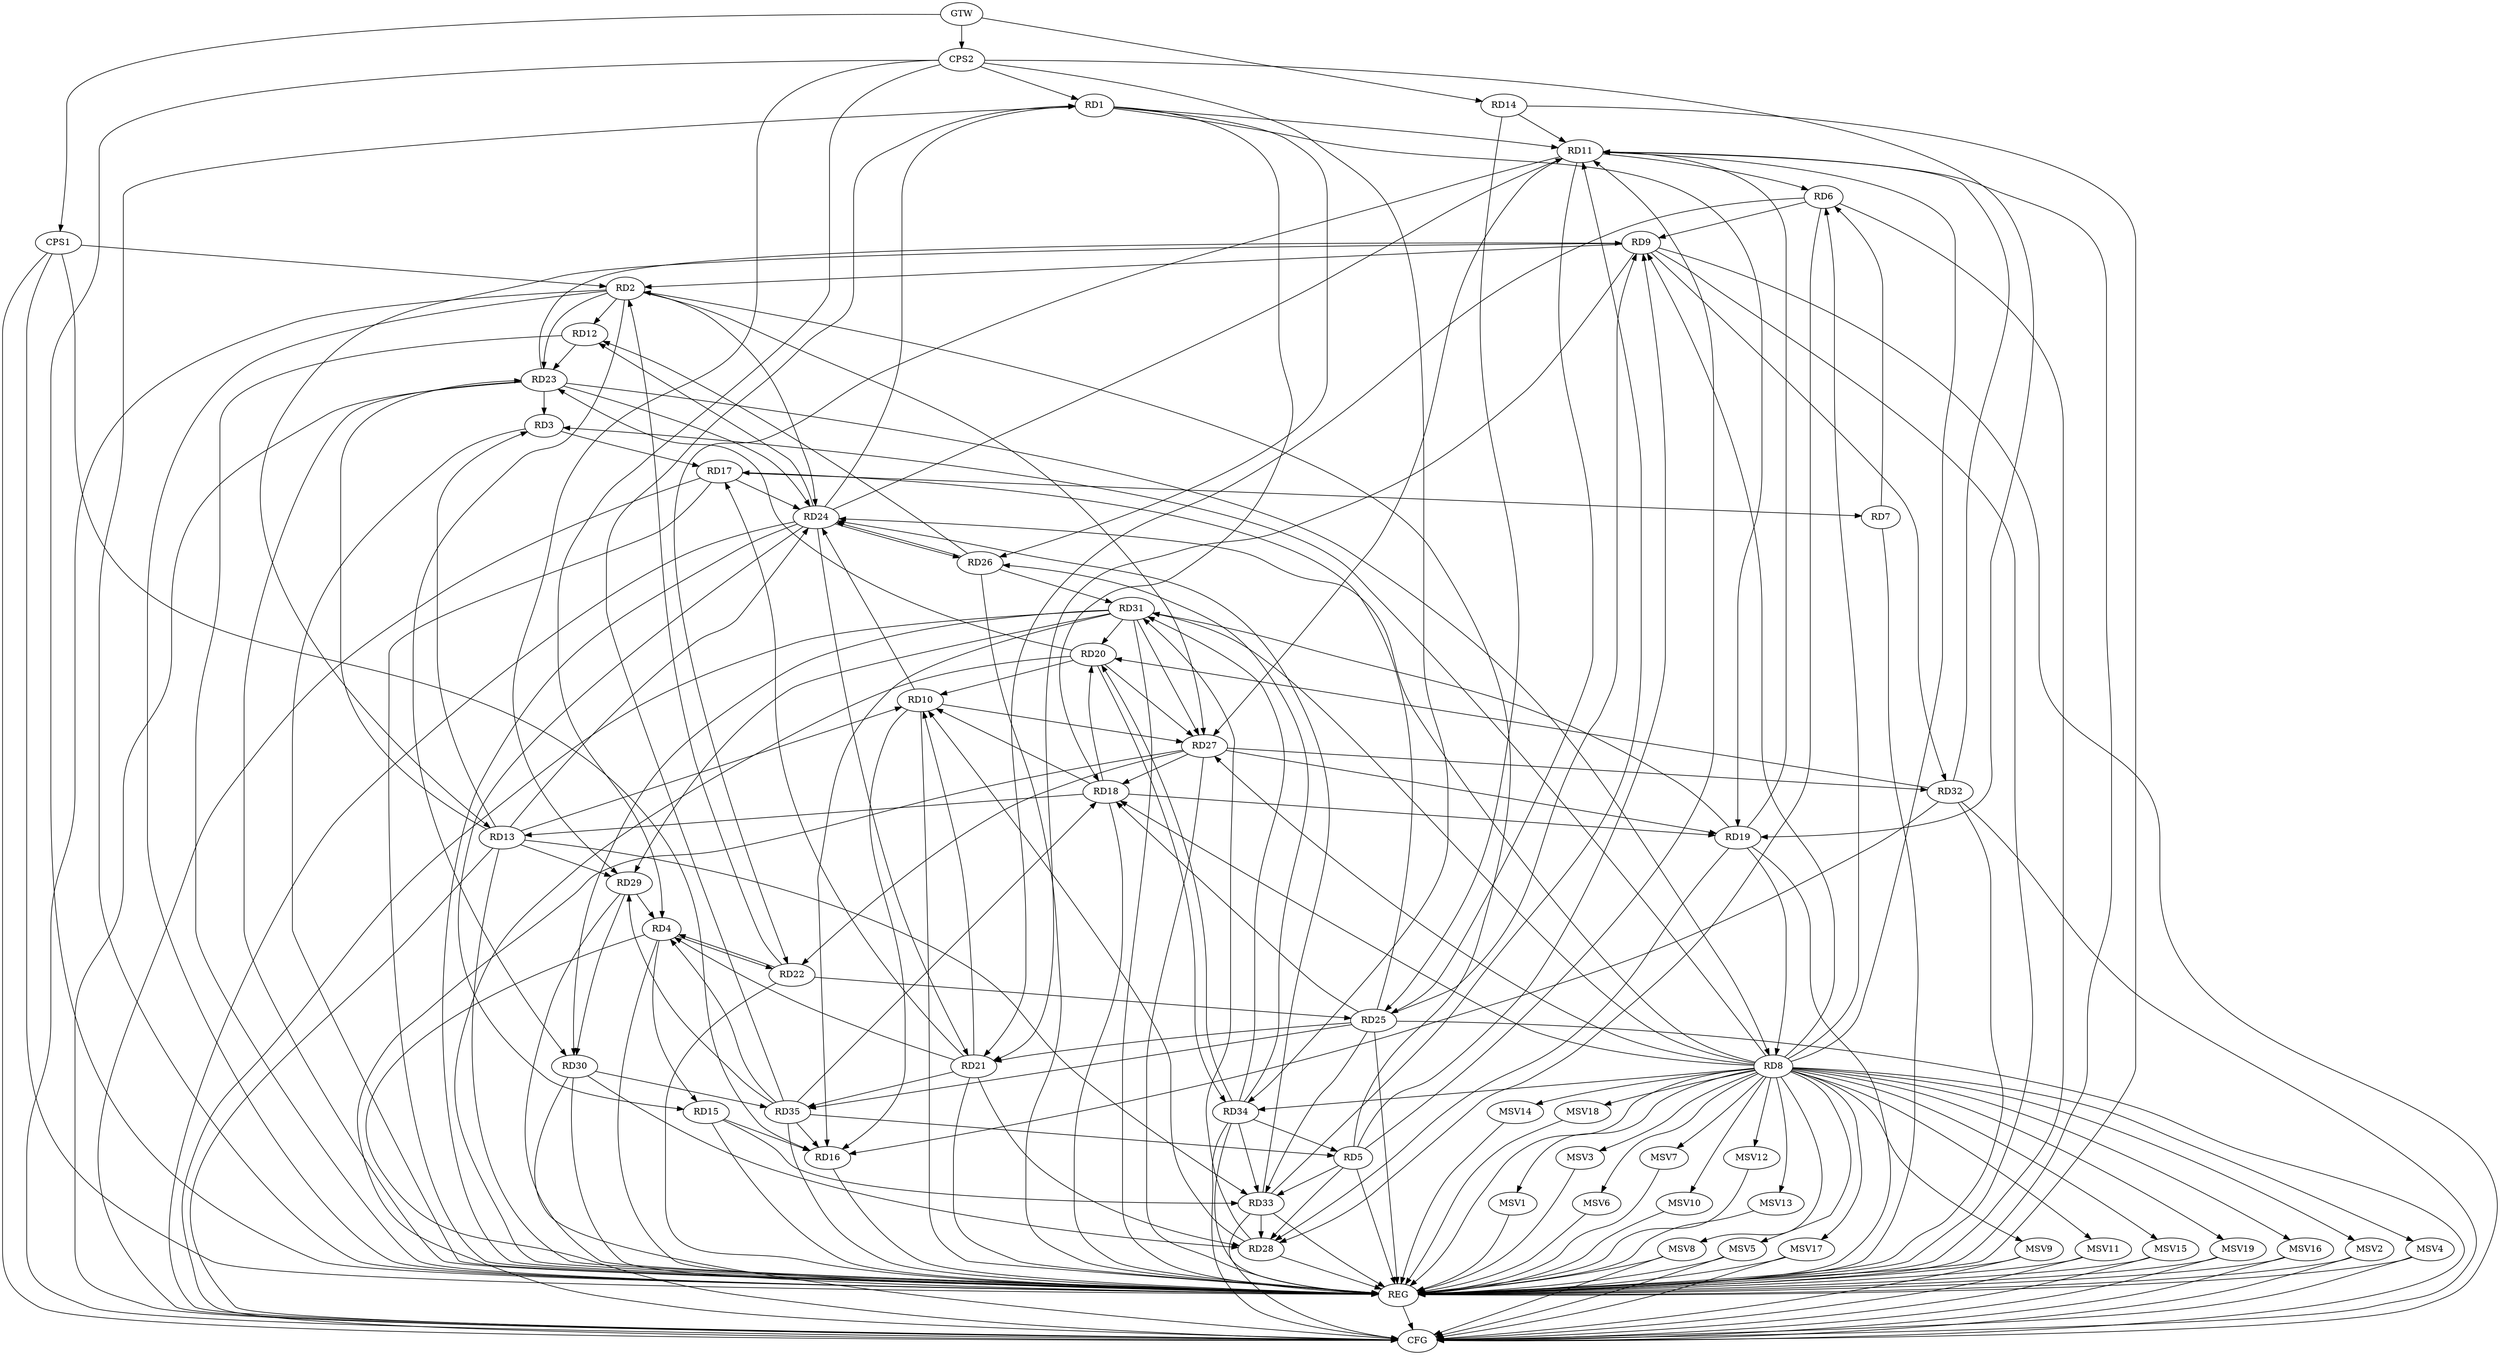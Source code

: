 strict digraph G {
  RD1 [ label="RD1" ];
  RD2 [ label="RD2" ];
  RD3 [ label="RD3" ];
  RD4 [ label="RD4" ];
  RD5 [ label="RD5" ];
  RD6 [ label="RD6" ];
  RD7 [ label="RD7" ];
  RD8 [ label="RD8" ];
  RD9 [ label="RD9" ];
  RD10 [ label="RD10" ];
  RD11 [ label="RD11" ];
  RD12 [ label="RD12" ];
  RD13 [ label="RD13" ];
  RD14 [ label="RD14" ];
  RD15 [ label="RD15" ];
  RD16 [ label="RD16" ];
  RD17 [ label="RD17" ];
  RD18 [ label="RD18" ];
  RD19 [ label="RD19" ];
  RD20 [ label="RD20" ];
  RD21 [ label="RD21" ];
  RD22 [ label="RD22" ];
  RD23 [ label="RD23" ];
  RD24 [ label="RD24" ];
  RD25 [ label="RD25" ];
  RD26 [ label="RD26" ];
  RD27 [ label="RD27" ];
  RD28 [ label="RD28" ];
  RD29 [ label="RD29" ];
  RD30 [ label="RD30" ];
  RD31 [ label="RD31" ];
  RD32 [ label="RD32" ];
  RD33 [ label="RD33" ];
  RD34 [ label="RD34" ];
  RD35 [ label="RD35" ];
  CPS1 [ label="CPS1" ];
  CPS2 [ label="CPS2" ];
  GTW [ label="GTW" ];
  REG [ label="REG" ];
  CFG [ label="CFG" ];
  MSV1 [ label="MSV1" ];
  MSV2 [ label="MSV2" ];
  MSV3 [ label="MSV3" ];
  MSV4 [ label="MSV4" ];
  MSV5 [ label="MSV5" ];
  MSV6 [ label="MSV6" ];
  MSV7 [ label="MSV7" ];
  MSV8 [ label="MSV8" ];
  MSV9 [ label="MSV9" ];
  MSV10 [ label="MSV10" ];
  MSV11 [ label="MSV11" ];
  MSV12 [ label="MSV12" ];
  MSV13 [ label="MSV13" ];
  MSV14 [ label="MSV14" ];
  MSV15 [ label="MSV15" ];
  MSV16 [ label="MSV16" ];
  MSV17 [ label="MSV17" ];
  MSV18 [ label="MSV18" ];
  MSV19 [ label="MSV19" ];
  RD1 -> RD11;
  RD1 -> RD18;
  RD1 -> RD19;
  RD24 -> RD1;
  RD1 -> RD26;
  RD35 -> RD1;
  RD5 -> RD2;
  RD9 -> RD2;
  RD2 -> RD12;
  RD22 -> RD2;
  RD2 -> RD23;
  RD2 -> RD24;
  RD2 -> RD27;
  RD2 -> RD30;
  RD8 -> RD3;
  RD13 -> RD3;
  RD3 -> RD17;
  RD23 -> RD3;
  RD4 -> RD15;
  RD21 -> RD4;
  RD4 -> RD22;
  RD22 -> RD4;
  RD29 -> RD4;
  RD35 -> RD4;
  RD5 -> RD9;
  RD5 -> RD11;
  RD5 -> RD28;
  RD5 -> RD33;
  RD34 -> RD5;
  RD35 -> RD5;
  RD7 -> RD6;
  RD8 -> RD6;
  RD6 -> RD9;
  RD11 -> RD6;
  RD6 -> RD21;
  RD6 -> RD28;
  RD17 -> RD7;
  RD8 -> RD9;
  RD8 -> RD11;
  RD8 -> RD18;
  RD19 -> RD8;
  RD23 -> RD8;
  RD8 -> RD24;
  RD8 -> RD27;
  RD8 -> RD31;
  RD8 -> RD34;
  RD9 -> RD13;
  RD9 -> RD21;
  RD23 -> RD9;
  RD25 -> RD9;
  RD9 -> RD32;
  RD13 -> RD10;
  RD10 -> RD16;
  RD18 -> RD10;
  RD20 -> RD10;
  RD21 -> RD10;
  RD10 -> RD24;
  RD10 -> RD27;
  RD28 -> RD10;
  RD14 -> RD11;
  RD19 -> RD11;
  RD11 -> RD22;
  RD24 -> RD11;
  RD11 -> RD25;
  RD11 -> RD27;
  RD32 -> RD11;
  RD33 -> RD11;
  RD12 -> RD23;
  RD24 -> RD12;
  RD26 -> RD12;
  RD18 -> RD13;
  RD13 -> RD23;
  RD13 -> RD24;
  RD13 -> RD29;
  RD13 -> RD33;
  RD14 -> RD25;
  RD15 -> RD16;
  RD24 -> RD15;
  RD15 -> RD33;
  RD31 -> RD16;
  RD32 -> RD16;
  RD35 -> RD16;
  RD21 -> RD17;
  RD17 -> RD24;
  RD25 -> RD17;
  RD18 -> RD19;
  RD18 -> RD20;
  RD25 -> RD18;
  RD27 -> RD18;
  RD35 -> RD18;
  RD27 -> RD19;
  RD19 -> RD28;
  RD19 -> RD31;
  RD20 -> RD23;
  RD20 -> RD27;
  RD31 -> RD20;
  RD32 -> RD20;
  RD20 -> RD34;
  RD34 -> RD20;
  RD24 -> RD21;
  RD25 -> RD21;
  RD21 -> RD28;
  RD21 -> RD35;
  RD22 -> RD25;
  RD27 -> RD22;
  RD23 -> RD24;
  RD24 -> RD26;
  RD26 -> RD24;
  RD33 -> RD24;
  RD25 -> RD33;
  RD25 -> RD35;
  RD26 -> RD31;
  RD34 -> RD26;
  RD31 -> RD27;
  RD27 -> RD32;
  RD30 -> RD28;
  RD28 -> RD31;
  RD33 -> RD28;
  RD29 -> RD30;
  RD31 -> RD29;
  RD35 -> RD29;
  RD31 -> RD30;
  RD30 -> RD35;
  RD34 -> RD31;
  RD34 -> RD33;
  CPS1 -> RD16;
  CPS1 -> RD2;
  CPS2 -> RD4;
  CPS2 -> RD19;
  CPS2 -> RD1;
  CPS2 -> RD34;
  CPS2 -> RD29;
  GTW -> RD14;
  GTW -> CPS1;
  GTW -> CPS2;
  RD1 -> REG;
  RD2 -> REG;
  RD3 -> REG;
  RD4 -> REG;
  RD5 -> REG;
  RD6 -> REG;
  RD7 -> REG;
  RD8 -> REG;
  RD9 -> REG;
  RD10 -> REG;
  RD11 -> REG;
  RD12 -> REG;
  RD13 -> REG;
  RD14 -> REG;
  RD15 -> REG;
  RD16 -> REG;
  RD17 -> REG;
  RD18 -> REG;
  RD19 -> REG;
  RD20 -> REG;
  RD21 -> REG;
  RD22 -> REG;
  RD23 -> REG;
  RD24 -> REG;
  RD25 -> REG;
  RD26 -> REG;
  RD27 -> REG;
  RD28 -> REG;
  RD29 -> REG;
  RD30 -> REG;
  RD31 -> REG;
  RD32 -> REG;
  RD33 -> REG;
  RD34 -> REG;
  RD35 -> REG;
  CPS1 -> REG;
  CPS2 -> REG;
  CPS1 -> CFG;
  RD9 -> CFG;
  RD33 -> CFG;
  RD30 -> CFG;
  RD34 -> CFG;
  RD25 -> CFG;
  RD27 -> CFG;
  RD32 -> CFG;
  RD23 -> CFG;
  RD31 -> CFG;
  RD13 -> CFG;
  RD24 -> CFG;
  RD17 -> CFG;
  RD2 -> CFG;
  RD4 -> CFG;
  REG -> CFG;
  RD8 -> MSV1;
  MSV1 -> REG;
  RD8 -> MSV2;
  MSV2 -> REG;
  MSV2 -> CFG;
  RD8 -> MSV3;
  MSV3 -> REG;
  RD8 -> MSV4;
  RD8 -> MSV5;
  MSV4 -> REG;
  MSV4 -> CFG;
  MSV5 -> REG;
  MSV5 -> CFG;
  RD8 -> MSV6;
  RD8 -> MSV7;
  MSV6 -> REG;
  MSV7 -> REG;
  RD8 -> MSV8;
  RD8 -> MSV9;
  MSV8 -> REG;
  MSV8 -> CFG;
  MSV9 -> REG;
  MSV9 -> CFG;
  RD8 -> MSV10;
  RD8 -> MSV11;
  MSV10 -> REG;
  MSV11 -> REG;
  MSV11 -> CFG;
  RD8 -> MSV12;
  MSV12 -> REG;
  RD8 -> MSV13;
  MSV13 -> REG;
  RD8 -> MSV14;
  MSV14 -> REG;
  RD8 -> MSV15;
  MSV15 -> REG;
  MSV15 -> CFG;
  RD8 -> MSV16;
  RD8 -> MSV17;
  MSV16 -> REG;
  MSV16 -> CFG;
  MSV17 -> REG;
  MSV17 -> CFG;
  RD8 -> MSV18;
  RD8 -> MSV19;
  MSV18 -> REG;
  MSV19 -> REG;
  MSV19 -> CFG;
}
